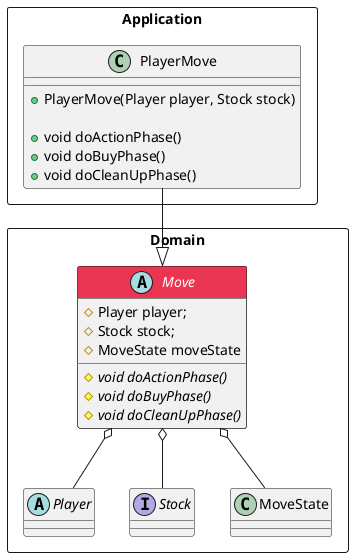 @startuml dependency-rule-positive-2

skinparam classFontColor automatic
skinparam classHeaderBackgroundColor<<Important>> #EA3652
hide stereotype

package Domain <<Rectangle>> {

    abstract class Player {
    }

    interface Stock {
    }

    class MoveState {
    }

    abstract class Move {
        # Player player;
        # Stock stock;
        # MoveState moveState

        # {abstract} void doActionPhase()
        # {abstract} void doBuyPhase()
        # {abstract} void doCleanUpPhase()
    }

}

package Application <<Rectangle>> {

    class PlayerMove {
        + PlayerMove(Player player, Stock stock)

        + void doActionPhase()
        + void doBuyPhase()
        + void doCleanUpPhase()
    }

}

Move<<Important>>

PlayerMove --|> Move

Move o-- Player
Move o-- Stock
Move o-- MoveState

@enduml